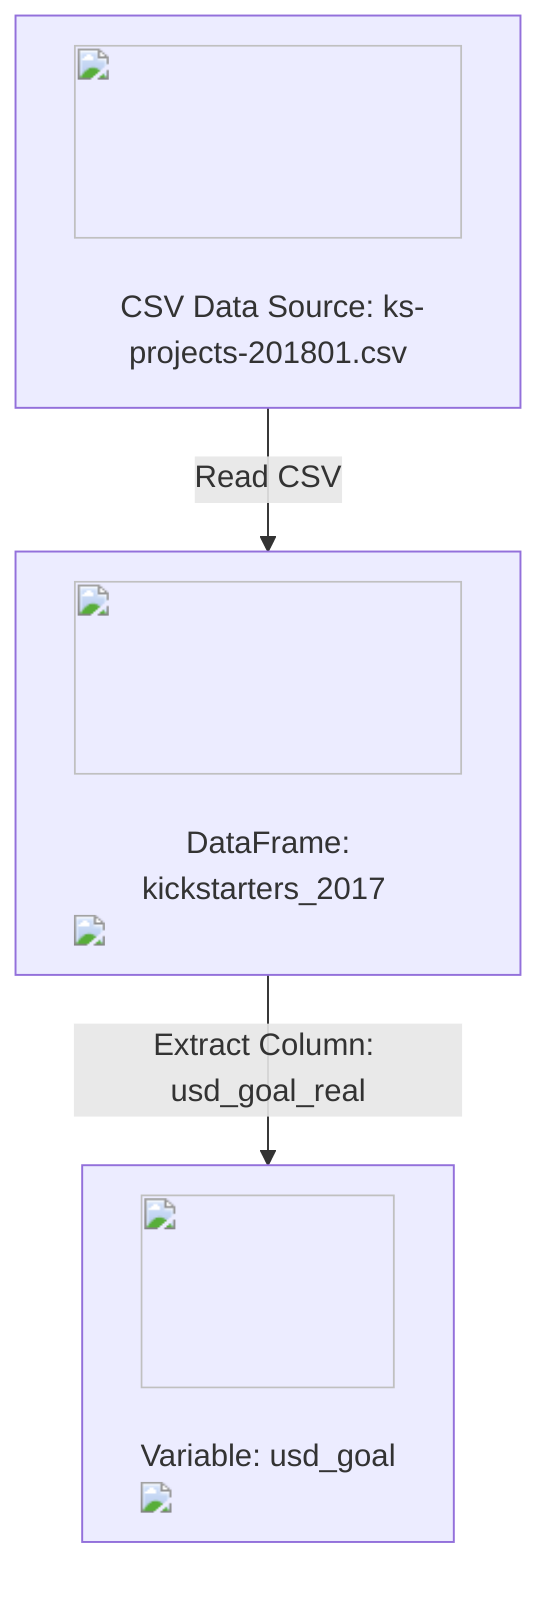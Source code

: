 flowchart TD
    A["<img src='icons/file.svg' width=100 height=100/> <br/> CSV Data Source: ks-projects-201801.csv"] -->|Read CSV| B["<img src='icons/table.svg' width=100 height=100/> <br/> DataFrame: kickstarters_2017 <img src='dummy_plots/barplot_template.svg'/> "]
    B -->|Extract Column: usd_goal_real| C["<img src='icons/column_split.svg' width=100 height=100/> <br/> Variable: usd_goal <img src='dummy_plots/scatter_plot_template.svg'/> "]